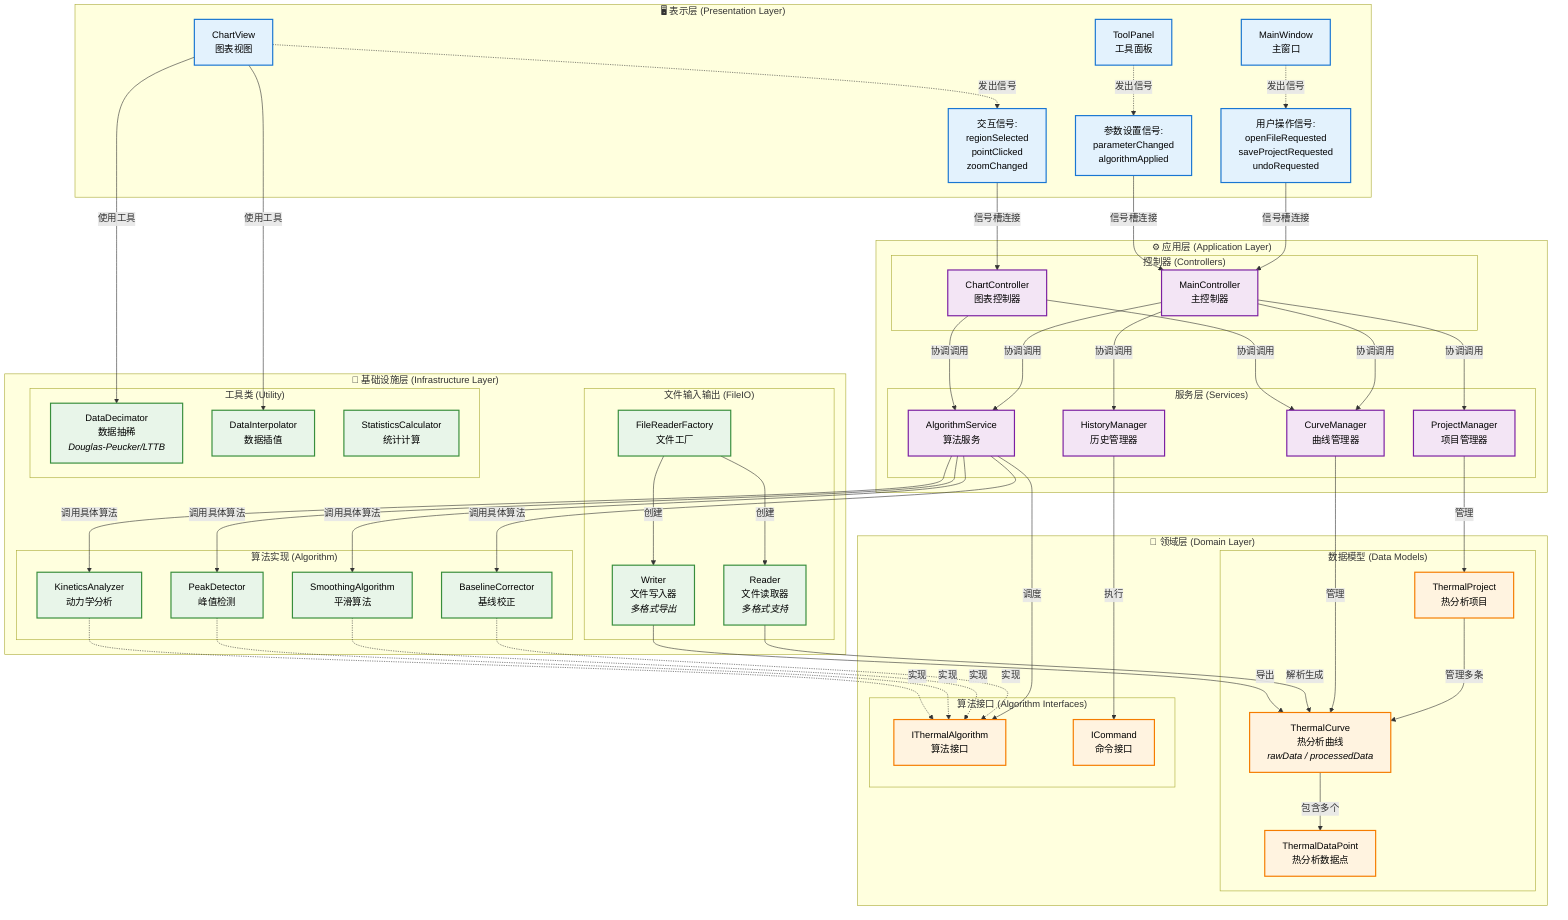 graph TB
    subgraph 表示层["🖥️ 表示层 (Presentation Layer)"]
        direction TB
        MW[MainWindow<br/>主窗口]
        CV[ChartView<br/>图表视图]
        TP[ToolPanel<br/>工具面板]
        
        MW -.发出信号.-> MW_Signal[用户操作信号:<br/>openFileRequested<br/>saveProjectRequested<br/>undoRequested]
        CV -.发出信号.-> CV_Signal[交互信号:<br/>regionSelected<br/>pointClicked<br/>zoomChanged]
        TP -.发出信号.-> TP_Signal[参数设置信号:<br/>parameterChanged<br/>algorithmApplied]
    end
    
    subgraph 应用层["⚙️ 应用层 (Application Layer)"]
        direction TB
        
        subgraph Controllers["控制器 (Controllers)"]
            MC[MainController<br/>主控制器]
            CC[ChartController<br/>图表控制器]
        end
        
        subgraph Services["服务层 (Services)"]
            PM[ProjectManager<br/>项目管理器]
            CurveM[CurveManager<br/>曲线管理器]
            AS[AlgorithmService<br/>算法服务]
            HM[HistoryManager<br/>历史管理器]
        end
    end
    
    subgraph 领域层["🎯 领域层 (Domain Layer)"]
        direction TB
        
        subgraph DataModels["数据模型 (Data Models)"]
            TDP[ThermalDataPoint<br/>热分析数据点]
            TC[ThermalCurve<br/>热分析曲线<br/><i>rawData / processedData</i>]
            TProj[ThermalProject<br/>热分析项目]
        end
        
        subgraph AlgoInterfaces["算法接口 (Algorithm Interfaces)"]
            ITA[IThermalAlgorithm<br/>算法接口]
            ICmd[ICommand<br/>命令接口]
        end
        
        TC -->|包含多个| TDP
        TProj -->|管理多条| TC
    end
    
    subgraph 基础设施层["🔧 基础设施层 (Infrastructure Layer)"]
        direction TB
        
        subgraph FileIO["文件输入输出 (FileIO)"]
            Reader[Reader<br/>文件读取器<br/><i>多格式支持</i>]
            Writer[Writer<br/>文件写入器<br/><i>多格式导出</i>]
            Factory[FileReaderFactory<br/>文件工厂]
        end
        
        subgraph Algorithm["算法实现 (Algorithm)"]
            BC[BaselineCorrector<br/>基线校正]
            SA[SmoothingAlgorithm<br/>平滑算法]
            PD[PeakDetector<br/>峰值检测]
            Kinetics[KineticsAnalyzer<br/>动力学分析]
        end
        
        subgraph Utility["工具类 (Utility)"]
            DD[DataDecimator<br/>数据抽稀<br/><i>Douglas-Peucker/LTTB</i>]
            DI[DataInterpolator<br/>数据插值]
            SC[StatisticsCalculator<br/>统计计算]
        end
        
        Factory -->|创建| Reader
        Factory -->|创建| Writer
    end
    
    %% 层间依赖关系
    MW_Signal -->|信号槽连接| MC
    CV_Signal -->|信号槽连接| CC
    TP_Signal -->|信号槽连接| MC
    
    MC -->|协调调用| PM
    MC -->|协调调用| CurveM
    MC -->|协调调用| AS
    MC -->|协调调用| HM
    CC -->|协调调用| CurveM
    CC -->|协调调用| AS
    
    PM -->|管理| TProj
    CurveM -->|管理| TC
    AS -->|调度| ITA
    HM -->|执行| ICmd
    
    BC -.实现.-> ITA
    SA -.实现.-> ITA
    PD -.实现.-> ITA
    Kinetics -.实现.-> ITA
    
    Reader -->|解析生成| TC
    Writer -->|导出| TC
    
    AS -->|调用具体算法| BC
    AS -->|调用具体算法| SA
    AS -->|调用具体算法| PD
    AS -->|调用具体算法| Kinetics
    
    CV -->|使用工具| DD
    CV -->|使用工具| DI
    
    %% 样式定义
    classDef presentationStyle fill:#E3F2FD,stroke:#1976D2,stroke-width:2px,color:#000
    classDef applicationStyle fill:#F3E5F5,stroke:#7B1FA2,stroke-width:2px,color:#000
    classDef domainStyle fill:#FFF3E0,stroke:#F57C00,stroke-width:2px,color:#000
    classDef infrastructureStyle fill:#E8F5E9,stroke:#388E3C,stroke-width:2px,color:#000
    
    class MW,CV,TP,MW_Signal,CV_Signal,TP_Signal presentationStyle
    class MC,CC,PM,CurveM,AS,HM applicationStyle
    class TDP,TC,TProj,ITA,ICmd domainStyle
    class Reader,Writer,Factory,BC,SA,PD,Kinetics,DD,DI,SC infrastructureStyle